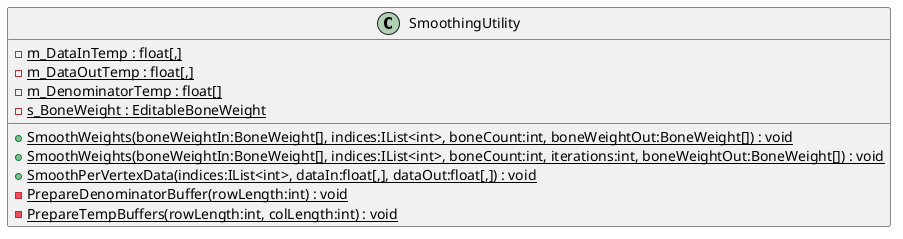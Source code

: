 @startuml
class SmoothingUtility {
    - {static} m_DataInTemp : float[,]
    - {static} m_DataOutTemp : float[,]
    - {static} m_DenominatorTemp : float[]
    - {static} s_BoneWeight : EditableBoneWeight
    + {static} SmoothWeights(boneWeightIn:BoneWeight[], indices:IList<int>, boneCount:int, boneWeightOut:BoneWeight[]) : void
    + {static} SmoothWeights(boneWeightIn:BoneWeight[], indices:IList<int>, boneCount:int, iterations:int, boneWeightOut:BoneWeight[]) : void
    + {static} SmoothPerVertexData(indices:IList<int>, dataIn:float[,], dataOut:float[,]) : void
    - {static} PrepareDenominatorBuffer(rowLength:int) : void
    - {static} PrepareTempBuffers(rowLength:int, colLength:int) : void
}
@enduml

